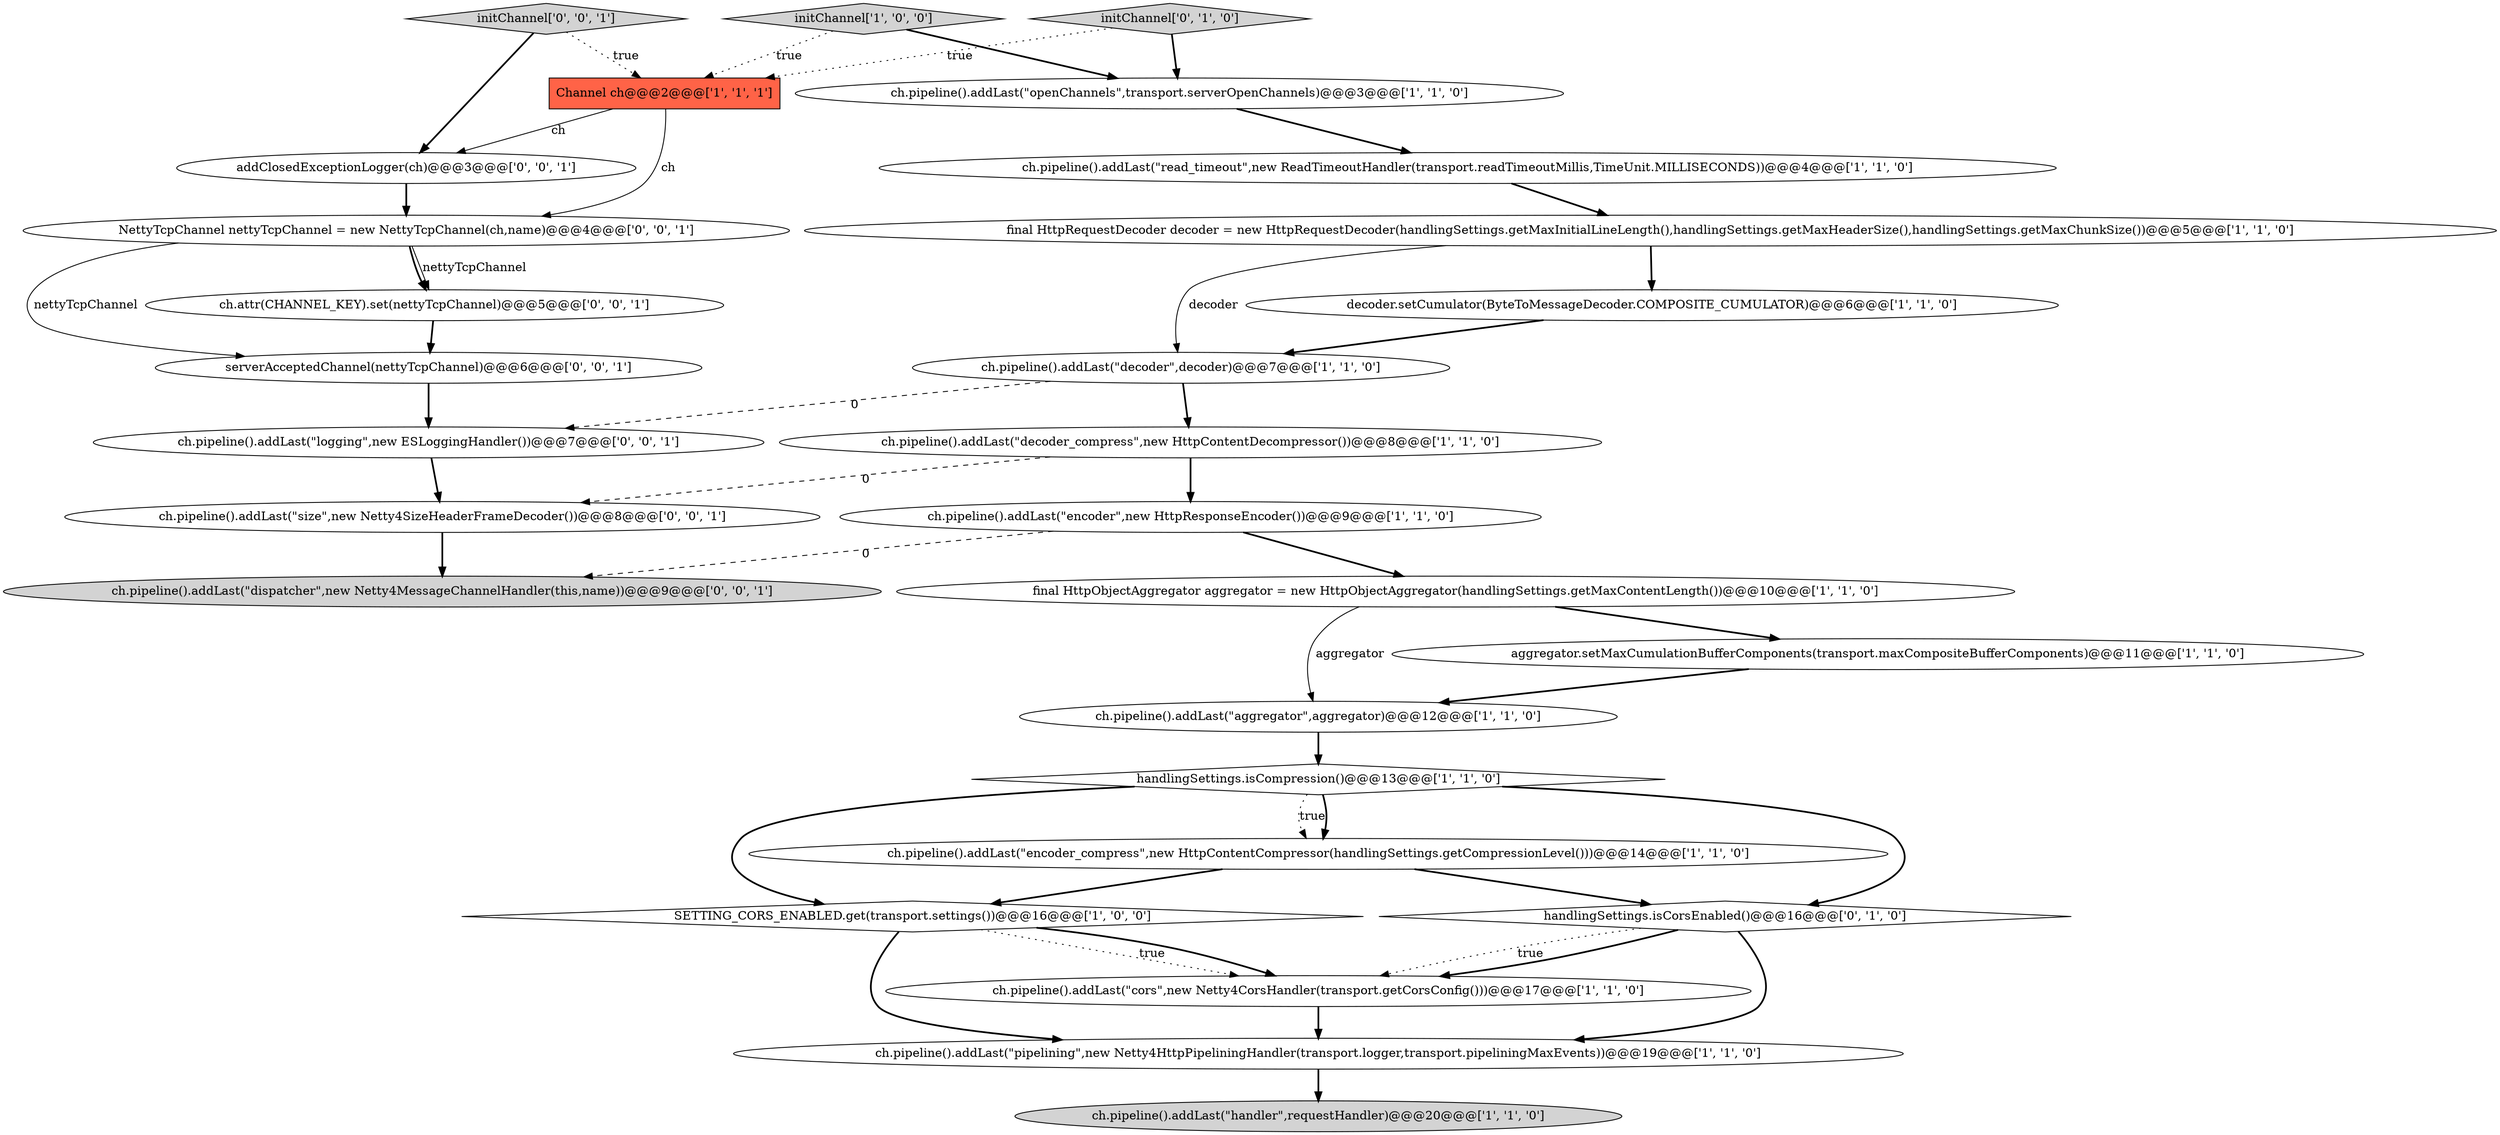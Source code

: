 digraph {
26 [style = filled, label = "ch.pipeline().addLast(\"logging\",new ESLoggingHandler())@@@7@@@['0', '0', '1']", fillcolor = white, shape = ellipse image = "AAA0AAABBB3BBB"];
2 [style = filled, label = "ch.pipeline().addLast(\"openChannels\",transport.serverOpenChannels)@@@3@@@['1', '1', '0']", fillcolor = white, shape = ellipse image = "AAA0AAABBB1BBB"];
6 [style = filled, label = "final HttpRequestDecoder decoder = new HttpRequestDecoder(handlingSettings.getMaxInitialLineLength(),handlingSettings.getMaxHeaderSize(),handlingSettings.getMaxChunkSize())@@@5@@@['1', '1', '0']", fillcolor = white, shape = ellipse image = "AAA0AAABBB1BBB"];
7 [style = filled, label = "decoder.setCumulator(ByteToMessageDecoder.COMPOSITE_CUMULATOR)@@@6@@@['1', '1', '0']", fillcolor = white, shape = ellipse image = "AAA0AAABBB1BBB"];
9 [style = filled, label = "ch.pipeline().addLast(\"aggregator\",aggregator)@@@12@@@['1', '1', '0']", fillcolor = white, shape = ellipse image = "AAA0AAABBB1BBB"];
19 [style = filled, label = "initChannel['0', '1', '0']", fillcolor = lightgray, shape = diamond image = "AAA0AAABBB2BBB"];
17 [style = filled, label = "SETTING_CORS_ENABLED.get(transport.settings())@@@16@@@['1', '0', '0']", fillcolor = white, shape = diamond image = "AAA0AAABBB1BBB"];
16 [style = filled, label = "handlingSettings.isCompression()@@@13@@@['1', '1', '0']", fillcolor = white, shape = diamond image = "AAA0AAABBB1BBB"];
5 [style = filled, label = "ch.pipeline().addLast(\"handler\",requestHandler)@@@20@@@['1', '1', '0']", fillcolor = lightgray, shape = ellipse image = "AAA0AAABBB1BBB"];
3 [style = filled, label = "initChannel['1', '0', '0']", fillcolor = lightgray, shape = diamond image = "AAA0AAABBB1BBB"];
1 [style = filled, label = "ch.pipeline().addLast(\"pipelining\",new Netty4HttpPipeliningHandler(transport.logger,transport.pipeliningMaxEvents))@@@19@@@['1', '1', '0']", fillcolor = white, shape = ellipse image = "AAA0AAABBB1BBB"];
4 [style = filled, label = "ch.pipeline().addLast(\"encoder_compress\",new HttpContentCompressor(handlingSettings.getCompressionLevel()))@@@14@@@['1', '1', '0']", fillcolor = white, shape = ellipse image = "AAA0AAABBB1BBB"];
14 [style = filled, label = "ch.pipeline().addLast(\"cors\",new Netty4CorsHandler(transport.getCorsConfig()))@@@17@@@['1', '1', '0']", fillcolor = white, shape = ellipse image = "AAA0AAABBB1BBB"];
25 [style = filled, label = "ch.pipeline().addLast(\"dispatcher\",new Netty4MessageChannelHandler(this,name))@@@9@@@['0', '0', '1']", fillcolor = lightgray, shape = ellipse image = "AAA0AAABBB3BBB"];
15 [style = filled, label = "ch.pipeline().addLast(\"decoder\",decoder)@@@7@@@['1', '1', '0']", fillcolor = white, shape = ellipse image = "AAA0AAABBB1BBB"];
22 [style = filled, label = "ch.pipeline().addLast(\"size\",new Netty4SizeHeaderFrameDecoder())@@@8@@@['0', '0', '1']", fillcolor = white, shape = ellipse image = "AAA0AAABBB3BBB"];
10 [style = filled, label = "final HttpObjectAggregator aggregator = new HttpObjectAggregator(handlingSettings.getMaxContentLength())@@@10@@@['1', '1', '0']", fillcolor = white, shape = ellipse image = "AAA0AAABBB1BBB"];
20 [style = filled, label = "ch.attr(CHANNEL_KEY).set(nettyTcpChannel)@@@5@@@['0', '0', '1']", fillcolor = white, shape = ellipse image = "AAA0AAABBB3BBB"];
8 [style = filled, label = "ch.pipeline().addLast(\"decoder_compress\",new HttpContentDecompressor())@@@8@@@['1', '1', '0']", fillcolor = white, shape = ellipse image = "AAA0AAABBB1BBB"];
23 [style = filled, label = "addClosedExceptionLogger(ch)@@@3@@@['0', '0', '1']", fillcolor = white, shape = ellipse image = "AAA0AAABBB3BBB"];
12 [style = filled, label = "Channel ch@@@2@@@['1', '1', '1']", fillcolor = tomato, shape = box image = "AAA0AAABBB1BBB"];
11 [style = filled, label = "aggregator.setMaxCumulationBufferComponents(transport.maxCompositeBufferComponents)@@@11@@@['1', '1', '0']", fillcolor = white, shape = ellipse image = "AAA0AAABBB1BBB"];
27 [style = filled, label = "initChannel['0', '0', '1']", fillcolor = lightgray, shape = diamond image = "AAA0AAABBB3BBB"];
13 [style = filled, label = "ch.pipeline().addLast(\"encoder\",new HttpResponseEncoder())@@@9@@@['1', '1', '0']", fillcolor = white, shape = ellipse image = "AAA0AAABBB1BBB"];
0 [style = filled, label = "ch.pipeline().addLast(\"read_timeout\",new ReadTimeoutHandler(transport.readTimeoutMillis,TimeUnit.MILLISECONDS))@@@4@@@['1', '1', '0']", fillcolor = white, shape = ellipse image = "AAA0AAABBB1BBB"];
18 [style = filled, label = "handlingSettings.isCorsEnabled()@@@16@@@['0', '1', '0']", fillcolor = white, shape = diamond image = "AAA0AAABBB2BBB"];
24 [style = filled, label = "serverAcceptedChannel(nettyTcpChannel)@@@6@@@['0', '0', '1']", fillcolor = white, shape = ellipse image = "AAA0AAABBB3BBB"];
21 [style = filled, label = "NettyTcpChannel nettyTcpChannel = new NettyTcpChannel(ch,name)@@@4@@@['0', '0', '1']", fillcolor = white, shape = ellipse image = "AAA0AAABBB3BBB"];
0->6 [style = bold, label=""];
21->20 [style = solid, label="nettyTcpChannel"];
3->12 [style = dotted, label="true"];
26->22 [style = bold, label=""];
16->4 [style = dotted, label="true"];
17->14 [style = dotted, label="true"];
16->4 [style = bold, label=""];
10->9 [style = solid, label="aggregator"];
3->2 [style = bold, label=""];
16->18 [style = bold, label=""];
9->16 [style = bold, label=""];
27->23 [style = bold, label=""];
11->9 [style = bold, label=""];
4->17 [style = bold, label=""];
10->11 [style = bold, label=""];
17->14 [style = bold, label=""];
21->24 [style = solid, label="nettyTcpChannel"];
27->12 [style = dotted, label="true"];
12->21 [style = solid, label="ch"];
14->1 [style = bold, label=""];
23->21 [style = bold, label=""];
18->14 [style = dotted, label="true"];
21->20 [style = bold, label=""];
13->25 [style = dashed, label="0"];
22->25 [style = bold, label=""];
19->12 [style = dotted, label="true"];
6->15 [style = solid, label="decoder"];
8->13 [style = bold, label=""];
20->24 [style = bold, label=""];
18->1 [style = bold, label=""];
2->0 [style = bold, label=""];
7->15 [style = bold, label=""];
16->17 [style = bold, label=""];
19->2 [style = bold, label=""];
8->22 [style = dashed, label="0"];
6->7 [style = bold, label=""];
13->10 [style = bold, label=""];
18->14 [style = bold, label=""];
12->23 [style = solid, label="ch"];
15->8 [style = bold, label=""];
24->26 [style = bold, label=""];
15->26 [style = dashed, label="0"];
4->18 [style = bold, label=""];
17->1 [style = bold, label=""];
1->5 [style = bold, label=""];
}
